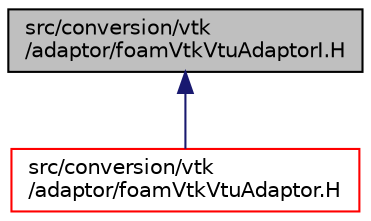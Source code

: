 digraph "src/conversion/vtk/adaptor/foamVtkVtuAdaptorI.H"
{
  bgcolor="transparent";
  edge [fontname="Helvetica",fontsize="10",labelfontname="Helvetica",labelfontsize="10"];
  node [fontname="Helvetica",fontsize="10",shape=record];
  Node1 [label="src/conversion/vtk\l/adaptor/foamVtkVtuAdaptorI.H",height=0.2,width=0.4,color="black", fillcolor="grey75", style="filled" fontcolor="black"];
  Node1 -> Node2 [dir="back",color="midnightblue",fontsize="10",style="solid",fontname="Helvetica"];
  Node2 [label="src/conversion/vtk\l/adaptor/foamVtkVtuAdaptor.H",height=0.2,width=0.4,color="red",URL="$foamVtkVtuAdaptor_8H.html"];
}
